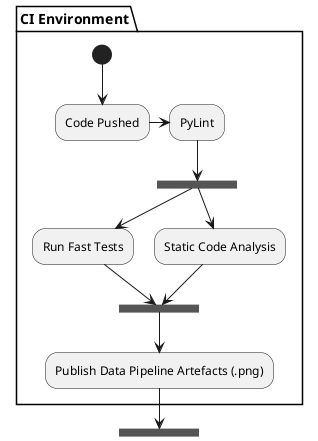 
@startuml
skinparam monochrome true

partition "CI Environment" {
    (*) --> "Code Pushed"
    -right-> "PyLint"
    --> ===B1===  
    --> "Run Fast Tests"
    --> ===B2===
    ===B1=== --> "Static Code Analysis"
    --> ===B2===
    --> "Publish Data Pipeline Artefacts (.png)"
}
-down-> ===B3===



@enduml
